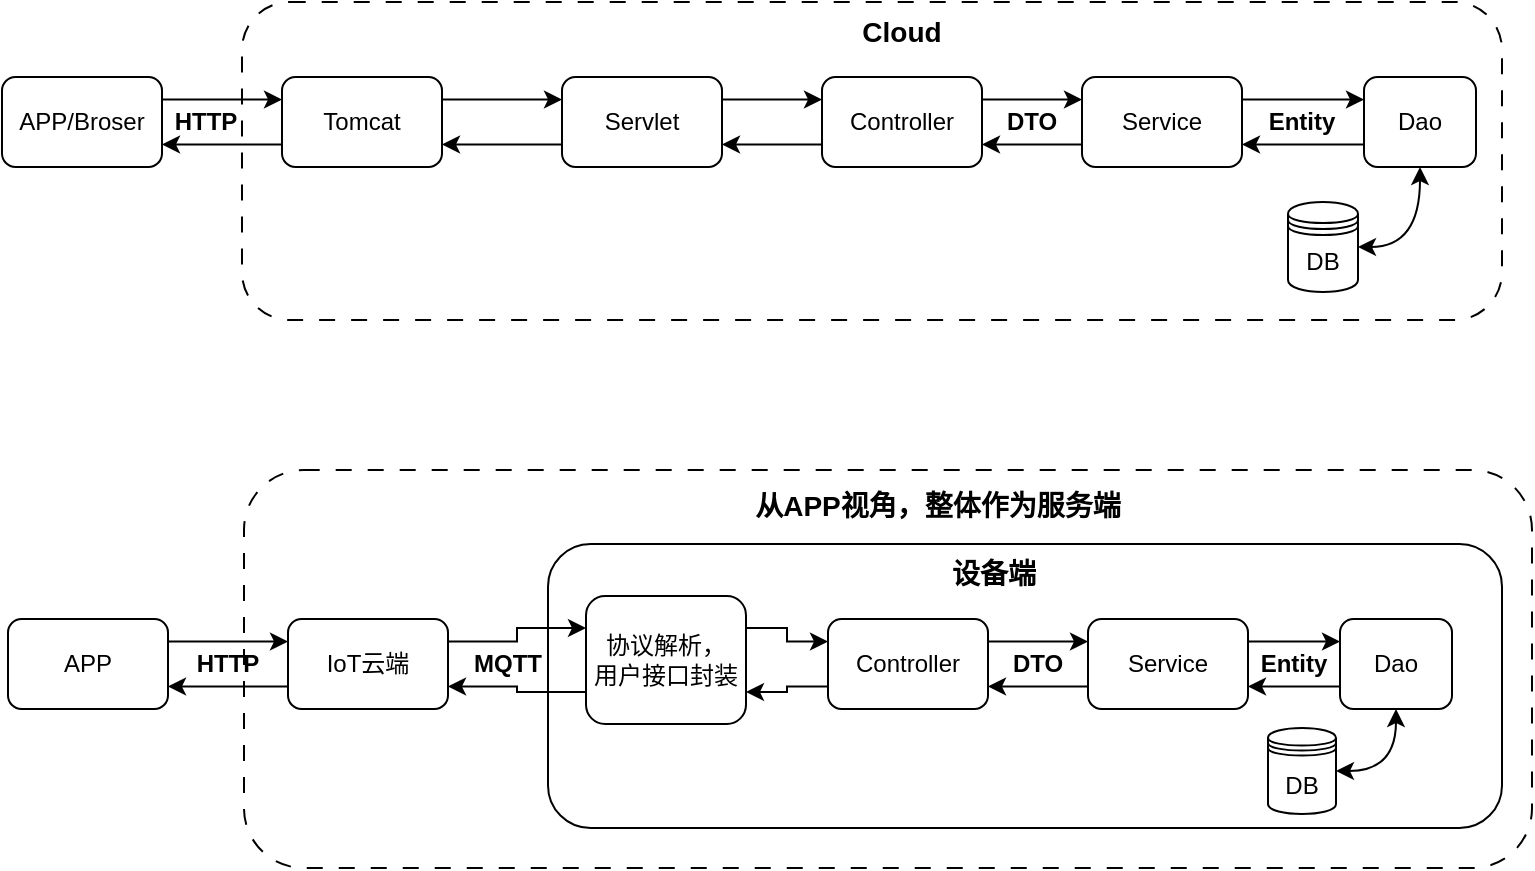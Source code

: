 <mxfile version="22.1.7" type="github">
  <diagram id="prtHgNgQTEPvFCAcTncT" name="Page-1">
    <mxGraphModel dx="1130" dy="614" grid="0" gridSize="10" guides="1" tooltips="1" connect="1" arrows="1" fold="1" page="1" pageScale="1" pageWidth="827" pageHeight="1169" math="0" shadow="0">
      <root>
        <mxCell id="0" />
        <mxCell id="1" parent="0" />
        <mxCell id="vmbFCQiHmaRABoGZYBvy-51" value="" style="rounded=1;whiteSpace=wrap;html=1;dashed=1;dashPattern=8 8;" vertex="1" parent="1">
          <mxGeometry x="151" y="338" width="644" height="199" as="geometry" />
        </mxCell>
        <mxCell id="vmbFCQiHmaRABoGZYBvy-41" value="" style="rounded=1;whiteSpace=wrap;html=1;dashed=1;dashPattern=8 8;" vertex="1" parent="1">
          <mxGeometry x="150" y="104" width="630" height="159" as="geometry" />
        </mxCell>
        <mxCell id="vmbFCQiHmaRABoGZYBvy-40" value="" style="rounded=1;whiteSpace=wrap;html=1;" vertex="1" parent="1">
          <mxGeometry x="303" y="375" width="477" height="142" as="geometry" />
        </mxCell>
        <mxCell id="vmbFCQiHmaRABoGZYBvy-67" style="edgeStyle=orthogonalEdgeStyle;rounded=0;orthogonalLoop=1;jettySize=auto;html=1;exitX=1;exitY=0.5;exitDx=0;exitDy=0;entryX=0.5;entryY=1;entryDx=0;entryDy=0;curved=1;strokeColor=default;startArrow=classic;startFill=1;" edge="1" parent="1" source="vmbFCQiHmaRABoGZYBvy-1" target="vmbFCQiHmaRABoGZYBvy-56">
          <mxGeometry relative="1" as="geometry" />
        </mxCell>
        <mxCell id="vmbFCQiHmaRABoGZYBvy-1" value="DB" style="shape=datastore;whiteSpace=wrap;html=1;" vertex="1" parent="1">
          <mxGeometry x="673" y="204" width="35" height="45" as="geometry" />
        </mxCell>
        <mxCell id="vmbFCQiHmaRABoGZYBvy-11" style="edgeStyle=orthogonalEdgeStyle;rounded=0;orthogonalLoop=1;jettySize=auto;html=1;exitX=1;exitY=0.25;exitDx=0;exitDy=0;entryX=0;entryY=0.25;entryDx=0;entryDy=0;" edge="1" parent="1" source="vmbFCQiHmaRABoGZYBvy-2" target="vmbFCQiHmaRABoGZYBvy-7">
          <mxGeometry relative="1" as="geometry" />
        </mxCell>
        <mxCell id="vmbFCQiHmaRABoGZYBvy-2" value="APP/Broser" style="rounded=1;whiteSpace=wrap;html=1;" vertex="1" parent="1">
          <mxGeometry x="30" y="141.5" width="80" height="45" as="geometry" />
        </mxCell>
        <mxCell id="vmbFCQiHmaRABoGZYBvy-12" style="edgeStyle=orthogonalEdgeStyle;rounded=0;orthogonalLoop=1;jettySize=auto;html=1;exitX=0;exitY=0.75;exitDx=0;exitDy=0;entryX=1;entryY=0.75;entryDx=0;entryDy=0;" edge="1" parent="1" source="vmbFCQiHmaRABoGZYBvy-7" target="vmbFCQiHmaRABoGZYBvy-2">
          <mxGeometry relative="1" as="geometry" />
        </mxCell>
        <mxCell id="vmbFCQiHmaRABoGZYBvy-13" style="edgeStyle=orthogonalEdgeStyle;rounded=0;orthogonalLoop=1;jettySize=auto;html=1;exitX=1;exitY=0.25;exitDx=0;exitDy=0;entryX=0;entryY=0.25;entryDx=0;entryDy=0;" edge="1" parent="1" source="vmbFCQiHmaRABoGZYBvy-7" target="vmbFCQiHmaRABoGZYBvy-8">
          <mxGeometry relative="1" as="geometry" />
        </mxCell>
        <mxCell id="vmbFCQiHmaRABoGZYBvy-7" value="Tomcat" style="rounded=1;whiteSpace=wrap;html=1;" vertex="1" parent="1">
          <mxGeometry x="170" y="141.5" width="80" height="45" as="geometry" />
        </mxCell>
        <mxCell id="vmbFCQiHmaRABoGZYBvy-14" style="edgeStyle=orthogonalEdgeStyle;rounded=0;orthogonalLoop=1;jettySize=auto;html=1;exitX=0;exitY=0.75;exitDx=0;exitDy=0;entryX=1;entryY=0.75;entryDx=0;entryDy=0;" edge="1" parent="1" source="vmbFCQiHmaRABoGZYBvy-8" target="vmbFCQiHmaRABoGZYBvy-7">
          <mxGeometry relative="1" as="geometry" />
        </mxCell>
        <mxCell id="vmbFCQiHmaRABoGZYBvy-15" style="edgeStyle=orthogonalEdgeStyle;rounded=0;orthogonalLoop=1;jettySize=auto;html=1;exitX=1;exitY=0.25;exitDx=0;exitDy=0;entryX=0;entryY=0.25;entryDx=0;entryDy=0;" edge="1" parent="1" source="vmbFCQiHmaRABoGZYBvy-8" target="vmbFCQiHmaRABoGZYBvy-9">
          <mxGeometry relative="1" as="geometry" />
        </mxCell>
        <mxCell id="vmbFCQiHmaRABoGZYBvy-8" value="Servlet" style="rounded=1;whiteSpace=wrap;html=1;" vertex="1" parent="1">
          <mxGeometry x="310" y="141.5" width="80" height="45" as="geometry" />
        </mxCell>
        <mxCell id="vmbFCQiHmaRABoGZYBvy-16" style="edgeStyle=orthogonalEdgeStyle;rounded=0;orthogonalLoop=1;jettySize=auto;html=1;exitX=0;exitY=0.75;exitDx=0;exitDy=0;entryX=1;entryY=0.75;entryDx=0;entryDy=0;" edge="1" parent="1" source="vmbFCQiHmaRABoGZYBvy-9" target="vmbFCQiHmaRABoGZYBvy-8">
          <mxGeometry relative="1" as="geometry" />
        </mxCell>
        <mxCell id="vmbFCQiHmaRABoGZYBvy-17" style="edgeStyle=orthogonalEdgeStyle;rounded=0;orthogonalLoop=1;jettySize=auto;html=1;exitX=1;exitY=0.25;exitDx=0;exitDy=0;entryX=0;entryY=0.25;entryDx=0;entryDy=0;" edge="1" parent="1" source="vmbFCQiHmaRABoGZYBvy-9" target="vmbFCQiHmaRABoGZYBvy-10">
          <mxGeometry relative="1" as="geometry" />
        </mxCell>
        <mxCell id="vmbFCQiHmaRABoGZYBvy-9" value="Controller" style="rounded=1;whiteSpace=wrap;html=1;" vertex="1" parent="1">
          <mxGeometry x="440" y="141.5" width="80" height="45" as="geometry" />
        </mxCell>
        <mxCell id="vmbFCQiHmaRABoGZYBvy-18" style="edgeStyle=orthogonalEdgeStyle;rounded=0;orthogonalLoop=1;jettySize=auto;html=1;exitX=0;exitY=0.75;exitDx=0;exitDy=0;entryX=1;entryY=0.75;entryDx=0;entryDy=0;" edge="1" parent="1" source="vmbFCQiHmaRABoGZYBvy-10" target="vmbFCQiHmaRABoGZYBvy-9">
          <mxGeometry relative="1" as="geometry" />
        </mxCell>
        <mxCell id="vmbFCQiHmaRABoGZYBvy-60" style="edgeStyle=orthogonalEdgeStyle;rounded=0;orthogonalLoop=1;jettySize=auto;html=1;exitX=1;exitY=0.25;exitDx=0;exitDy=0;entryX=0;entryY=0.25;entryDx=0;entryDy=0;" edge="1" parent="1" source="vmbFCQiHmaRABoGZYBvy-10" target="vmbFCQiHmaRABoGZYBvy-56">
          <mxGeometry relative="1" as="geometry" />
        </mxCell>
        <mxCell id="vmbFCQiHmaRABoGZYBvy-10" value="Service" style="rounded=1;whiteSpace=wrap;html=1;" vertex="1" parent="1">
          <mxGeometry x="570" y="141.5" width="80" height="45" as="geometry" />
        </mxCell>
        <mxCell id="vmbFCQiHmaRABoGZYBvy-26" style="edgeStyle=orthogonalEdgeStyle;rounded=0;orthogonalLoop=1;jettySize=auto;html=1;exitX=1;exitY=0.25;exitDx=0;exitDy=0;entryX=0;entryY=0.25;entryDx=0;entryDy=0;" edge="1" parent="1" source="vmbFCQiHmaRABoGZYBvy-27" target="vmbFCQiHmaRABoGZYBvy-30">
          <mxGeometry relative="1" as="geometry" />
        </mxCell>
        <mxCell id="vmbFCQiHmaRABoGZYBvy-27" value="APP" style="rounded=1;whiteSpace=wrap;html=1;" vertex="1" parent="1">
          <mxGeometry x="33" y="412.5" width="80" height="45" as="geometry" />
        </mxCell>
        <mxCell id="vmbFCQiHmaRABoGZYBvy-28" style="edgeStyle=orthogonalEdgeStyle;rounded=0;orthogonalLoop=1;jettySize=auto;html=1;exitX=0;exitY=0.75;exitDx=0;exitDy=0;entryX=1;entryY=0.75;entryDx=0;entryDy=0;" edge="1" parent="1" source="vmbFCQiHmaRABoGZYBvy-30" target="vmbFCQiHmaRABoGZYBvy-27">
          <mxGeometry relative="1" as="geometry" />
        </mxCell>
        <mxCell id="vmbFCQiHmaRABoGZYBvy-29" style="edgeStyle=orthogonalEdgeStyle;rounded=0;orthogonalLoop=1;jettySize=auto;html=1;exitX=1;exitY=0.25;exitDx=0;exitDy=0;entryX=0;entryY=0.25;entryDx=0;entryDy=0;" edge="1" parent="1" source="vmbFCQiHmaRABoGZYBvy-30" target="vmbFCQiHmaRABoGZYBvy-33">
          <mxGeometry relative="1" as="geometry" />
        </mxCell>
        <mxCell id="vmbFCQiHmaRABoGZYBvy-30" value="IoT云端" style="rounded=1;whiteSpace=wrap;html=1;" vertex="1" parent="1">
          <mxGeometry x="173" y="412.5" width="80" height="45" as="geometry" />
        </mxCell>
        <mxCell id="vmbFCQiHmaRABoGZYBvy-31" style="edgeStyle=orthogonalEdgeStyle;rounded=0;orthogonalLoop=1;jettySize=auto;html=1;exitX=0;exitY=0.75;exitDx=0;exitDy=0;entryX=1;entryY=0.75;entryDx=0;entryDy=0;" edge="1" parent="1" source="vmbFCQiHmaRABoGZYBvy-33" target="vmbFCQiHmaRABoGZYBvy-30">
          <mxGeometry relative="1" as="geometry" />
        </mxCell>
        <mxCell id="vmbFCQiHmaRABoGZYBvy-32" style="edgeStyle=orthogonalEdgeStyle;rounded=0;orthogonalLoop=1;jettySize=auto;html=1;exitX=1;exitY=0.25;exitDx=0;exitDy=0;entryX=0;entryY=0.25;entryDx=0;entryDy=0;" edge="1" parent="1" source="vmbFCQiHmaRABoGZYBvy-33" target="vmbFCQiHmaRABoGZYBvy-36">
          <mxGeometry relative="1" as="geometry" />
        </mxCell>
        <mxCell id="vmbFCQiHmaRABoGZYBvy-33" value="协议解析，&lt;br&gt;用户接口封装" style="rounded=1;whiteSpace=wrap;html=1;" vertex="1" parent="1">
          <mxGeometry x="322" y="401" width="80" height="64" as="geometry" />
        </mxCell>
        <mxCell id="vmbFCQiHmaRABoGZYBvy-34" style="edgeStyle=orthogonalEdgeStyle;rounded=0;orthogonalLoop=1;jettySize=auto;html=1;exitX=0;exitY=0.75;exitDx=0;exitDy=0;entryX=1;entryY=0.75;entryDx=0;entryDy=0;" edge="1" parent="1" source="vmbFCQiHmaRABoGZYBvy-36" target="vmbFCQiHmaRABoGZYBvy-33">
          <mxGeometry relative="1" as="geometry" />
        </mxCell>
        <mxCell id="vmbFCQiHmaRABoGZYBvy-35" style="edgeStyle=orthogonalEdgeStyle;rounded=0;orthogonalLoop=1;jettySize=auto;html=1;exitX=1;exitY=0.25;exitDx=0;exitDy=0;entryX=0;entryY=0.25;entryDx=0;entryDy=0;" edge="1" parent="1" source="vmbFCQiHmaRABoGZYBvy-36" target="vmbFCQiHmaRABoGZYBvy-39">
          <mxGeometry relative="1" as="geometry" />
        </mxCell>
        <mxCell id="vmbFCQiHmaRABoGZYBvy-36" value="Controller" style="rounded=1;whiteSpace=wrap;html=1;" vertex="1" parent="1">
          <mxGeometry x="443" y="412.5" width="80" height="45" as="geometry" />
        </mxCell>
        <mxCell id="vmbFCQiHmaRABoGZYBvy-37" style="edgeStyle=orthogonalEdgeStyle;rounded=0;orthogonalLoop=1;jettySize=auto;html=1;exitX=0;exitY=0.75;exitDx=0;exitDy=0;entryX=1;entryY=0.75;entryDx=0;entryDy=0;" edge="1" parent="1" source="vmbFCQiHmaRABoGZYBvy-39" target="vmbFCQiHmaRABoGZYBvy-36">
          <mxGeometry relative="1" as="geometry" />
        </mxCell>
        <mxCell id="vmbFCQiHmaRABoGZYBvy-74" style="edgeStyle=orthogonalEdgeStyle;rounded=0;orthogonalLoop=1;jettySize=auto;html=1;exitX=1;exitY=0.25;exitDx=0;exitDy=0;entryX=0;entryY=0.25;entryDx=0;entryDy=0;" edge="1" parent="1" source="vmbFCQiHmaRABoGZYBvy-39" target="vmbFCQiHmaRABoGZYBvy-73">
          <mxGeometry relative="1" as="geometry" />
        </mxCell>
        <mxCell id="vmbFCQiHmaRABoGZYBvy-39" value="Service" style="rounded=1;whiteSpace=wrap;html=1;" vertex="1" parent="1">
          <mxGeometry x="573" y="412.5" width="80" height="45" as="geometry" />
        </mxCell>
        <mxCell id="vmbFCQiHmaRABoGZYBvy-42" value="&lt;b&gt;&lt;font style=&quot;font-size: 14px;&quot;&gt;Cloud&lt;/font&gt;&lt;/b&gt;" style="text;html=1;strokeColor=none;fillColor=none;align=center;verticalAlign=middle;whiteSpace=wrap;rounded=0;" vertex="1" parent="1">
          <mxGeometry x="455" y="114" width="50" height="10" as="geometry" />
        </mxCell>
        <mxCell id="vmbFCQiHmaRABoGZYBvy-43" value="&lt;b&gt;&lt;font style=&quot;font-size: 14px;&quot;&gt;设备端&lt;/font&gt;&lt;/b&gt;" style="text;html=1;strokeColor=none;fillColor=none;align=center;verticalAlign=middle;whiteSpace=wrap;rounded=0;" vertex="1" parent="1">
          <mxGeometry x="501" y="385" width="50" height="10" as="geometry" />
        </mxCell>
        <mxCell id="vmbFCQiHmaRABoGZYBvy-48" value="&lt;b&gt;HTTP&lt;/b&gt;" style="text;html=1;strokeColor=none;fillColor=none;align=center;verticalAlign=middle;whiteSpace=wrap;rounded=0;" vertex="1" parent="1">
          <mxGeometry x="102" y="149" width="60" height="30" as="geometry" />
        </mxCell>
        <mxCell id="vmbFCQiHmaRABoGZYBvy-49" value="&lt;b&gt;HTTP&lt;/b&gt;" style="text;html=1;strokeColor=none;fillColor=none;align=center;verticalAlign=middle;whiteSpace=wrap;rounded=0;" vertex="1" parent="1">
          <mxGeometry x="113" y="420" width="60" height="30" as="geometry" />
        </mxCell>
        <mxCell id="vmbFCQiHmaRABoGZYBvy-50" value="&lt;b&gt;MQTT&lt;/b&gt;" style="text;html=1;strokeColor=none;fillColor=none;align=center;verticalAlign=middle;whiteSpace=wrap;rounded=0;" vertex="1" parent="1">
          <mxGeometry x="253" y="420" width="60" height="30" as="geometry" />
        </mxCell>
        <mxCell id="vmbFCQiHmaRABoGZYBvy-52" value="&lt;span style=&quot;font-size: 14px;&quot;&gt;&lt;b&gt;从APP视角，整体作为服务端&lt;/b&gt;&lt;/span&gt;" style="text;html=1;strokeColor=none;fillColor=none;align=center;verticalAlign=middle;whiteSpace=wrap;rounded=0;" vertex="1" parent="1">
          <mxGeometry x="399" y="351" width="198" height="10" as="geometry" />
        </mxCell>
        <mxCell id="vmbFCQiHmaRABoGZYBvy-53" value="&lt;b&gt;DTO&lt;/b&gt;" style="text;html=1;strokeColor=none;fillColor=none;align=center;verticalAlign=middle;whiteSpace=wrap;rounded=0;" vertex="1" parent="1">
          <mxGeometry x="515" y="149" width="60" height="30" as="geometry" />
        </mxCell>
        <mxCell id="vmbFCQiHmaRABoGZYBvy-54" value="&lt;b&gt;DTO&lt;/b&gt;" style="text;html=1;strokeColor=none;fillColor=none;align=center;verticalAlign=middle;whiteSpace=wrap;rounded=0;" vertex="1" parent="1">
          <mxGeometry x="518" y="420" width="60" height="30" as="geometry" />
        </mxCell>
        <mxCell id="vmbFCQiHmaRABoGZYBvy-61" style="edgeStyle=orthogonalEdgeStyle;rounded=0;orthogonalLoop=1;jettySize=auto;html=1;exitX=0;exitY=0.75;exitDx=0;exitDy=0;entryX=1;entryY=0.75;entryDx=0;entryDy=0;" edge="1" parent="1" source="vmbFCQiHmaRABoGZYBvy-56" target="vmbFCQiHmaRABoGZYBvy-10">
          <mxGeometry relative="1" as="geometry" />
        </mxCell>
        <mxCell id="vmbFCQiHmaRABoGZYBvy-56" value="Dao" style="rounded=1;whiteSpace=wrap;html=1;" vertex="1" parent="1">
          <mxGeometry x="711" y="141.5" width="56" height="45" as="geometry" />
        </mxCell>
        <mxCell id="vmbFCQiHmaRABoGZYBvy-62" value="&lt;b&gt;Entity&lt;/b&gt;" style="text;html=1;strokeColor=none;fillColor=none;align=center;verticalAlign=middle;whiteSpace=wrap;rounded=0;" vertex="1" parent="1">
          <mxGeometry x="650" y="149" width="60" height="30" as="geometry" />
        </mxCell>
        <mxCell id="vmbFCQiHmaRABoGZYBvy-77" style="edgeStyle=orthogonalEdgeStyle;rounded=0;orthogonalLoop=1;jettySize=auto;html=1;entryX=0.5;entryY=1;entryDx=0;entryDy=0;curved=1;startArrow=classic;startFill=1;" edge="1" parent="1" source="vmbFCQiHmaRABoGZYBvy-72" target="vmbFCQiHmaRABoGZYBvy-73">
          <mxGeometry relative="1" as="geometry" />
        </mxCell>
        <mxCell id="vmbFCQiHmaRABoGZYBvy-72" value="DB" style="shape=datastore;whiteSpace=wrap;html=1;" vertex="1" parent="1">
          <mxGeometry x="663" y="467" width="34" height="43" as="geometry" />
        </mxCell>
        <mxCell id="vmbFCQiHmaRABoGZYBvy-75" style="edgeStyle=orthogonalEdgeStyle;rounded=0;orthogonalLoop=1;jettySize=auto;html=1;exitX=0;exitY=0.75;exitDx=0;exitDy=0;entryX=1;entryY=0.75;entryDx=0;entryDy=0;" edge="1" parent="1" source="vmbFCQiHmaRABoGZYBvy-73" target="vmbFCQiHmaRABoGZYBvy-39">
          <mxGeometry relative="1" as="geometry" />
        </mxCell>
        <mxCell id="vmbFCQiHmaRABoGZYBvy-73" value="Dao" style="rounded=1;whiteSpace=wrap;html=1;" vertex="1" parent="1">
          <mxGeometry x="699" y="412.5" width="56" height="45" as="geometry" />
        </mxCell>
        <mxCell id="vmbFCQiHmaRABoGZYBvy-76" value="&lt;b&gt;Entity&lt;/b&gt;" style="text;html=1;strokeColor=none;fillColor=none;align=center;verticalAlign=middle;whiteSpace=wrap;rounded=0;" vertex="1" parent="1">
          <mxGeometry x="646" y="420" width="60" height="30" as="geometry" />
        </mxCell>
      </root>
    </mxGraphModel>
  </diagram>
</mxfile>
